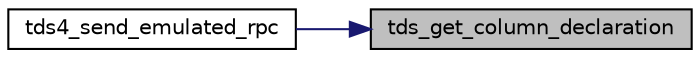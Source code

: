 digraph "tds_get_column_declaration"
{
 // LATEX_PDF_SIZE
  edge [fontname="Helvetica",fontsize="10",labelfontname="Helvetica",labelfontsize="10"];
  node [fontname="Helvetica",fontsize="10",shape=record];
  rankdir="RL";
  Node1 [label="tds_get_column_declaration",height=0.2,width=0.4,color="black", fillcolor="grey75", style="filled", fontcolor="black",tooltip="Return declaration for column (like \"varchar(20)\")."];
  Node1 -> Node2 [dir="back",color="midnightblue",fontsize="10",style="solid",fontname="Helvetica"];
  Node2 [label="tds4_send_emulated_rpc",height=0.2,width=0.4,color="black", fillcolor="white", style="filled",URL="$a00563.html#ga2d0a06c1a30dd2470dc7a788de21b080",tooltip="Send RPC as string query."];
}
